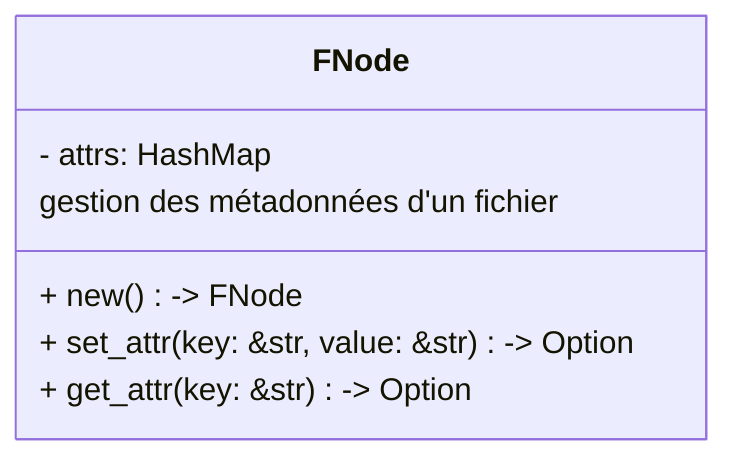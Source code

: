 classDiagram
    class FNode {
        - attrs: HashMap<String, String>
        + new() -> FNode
        + set_attr(key: &str, value: &str) -> Option<String>
        + get_attr(key: &str) -> Option<String>
    }
    FNode : gestion des métadonnées d'un fichier